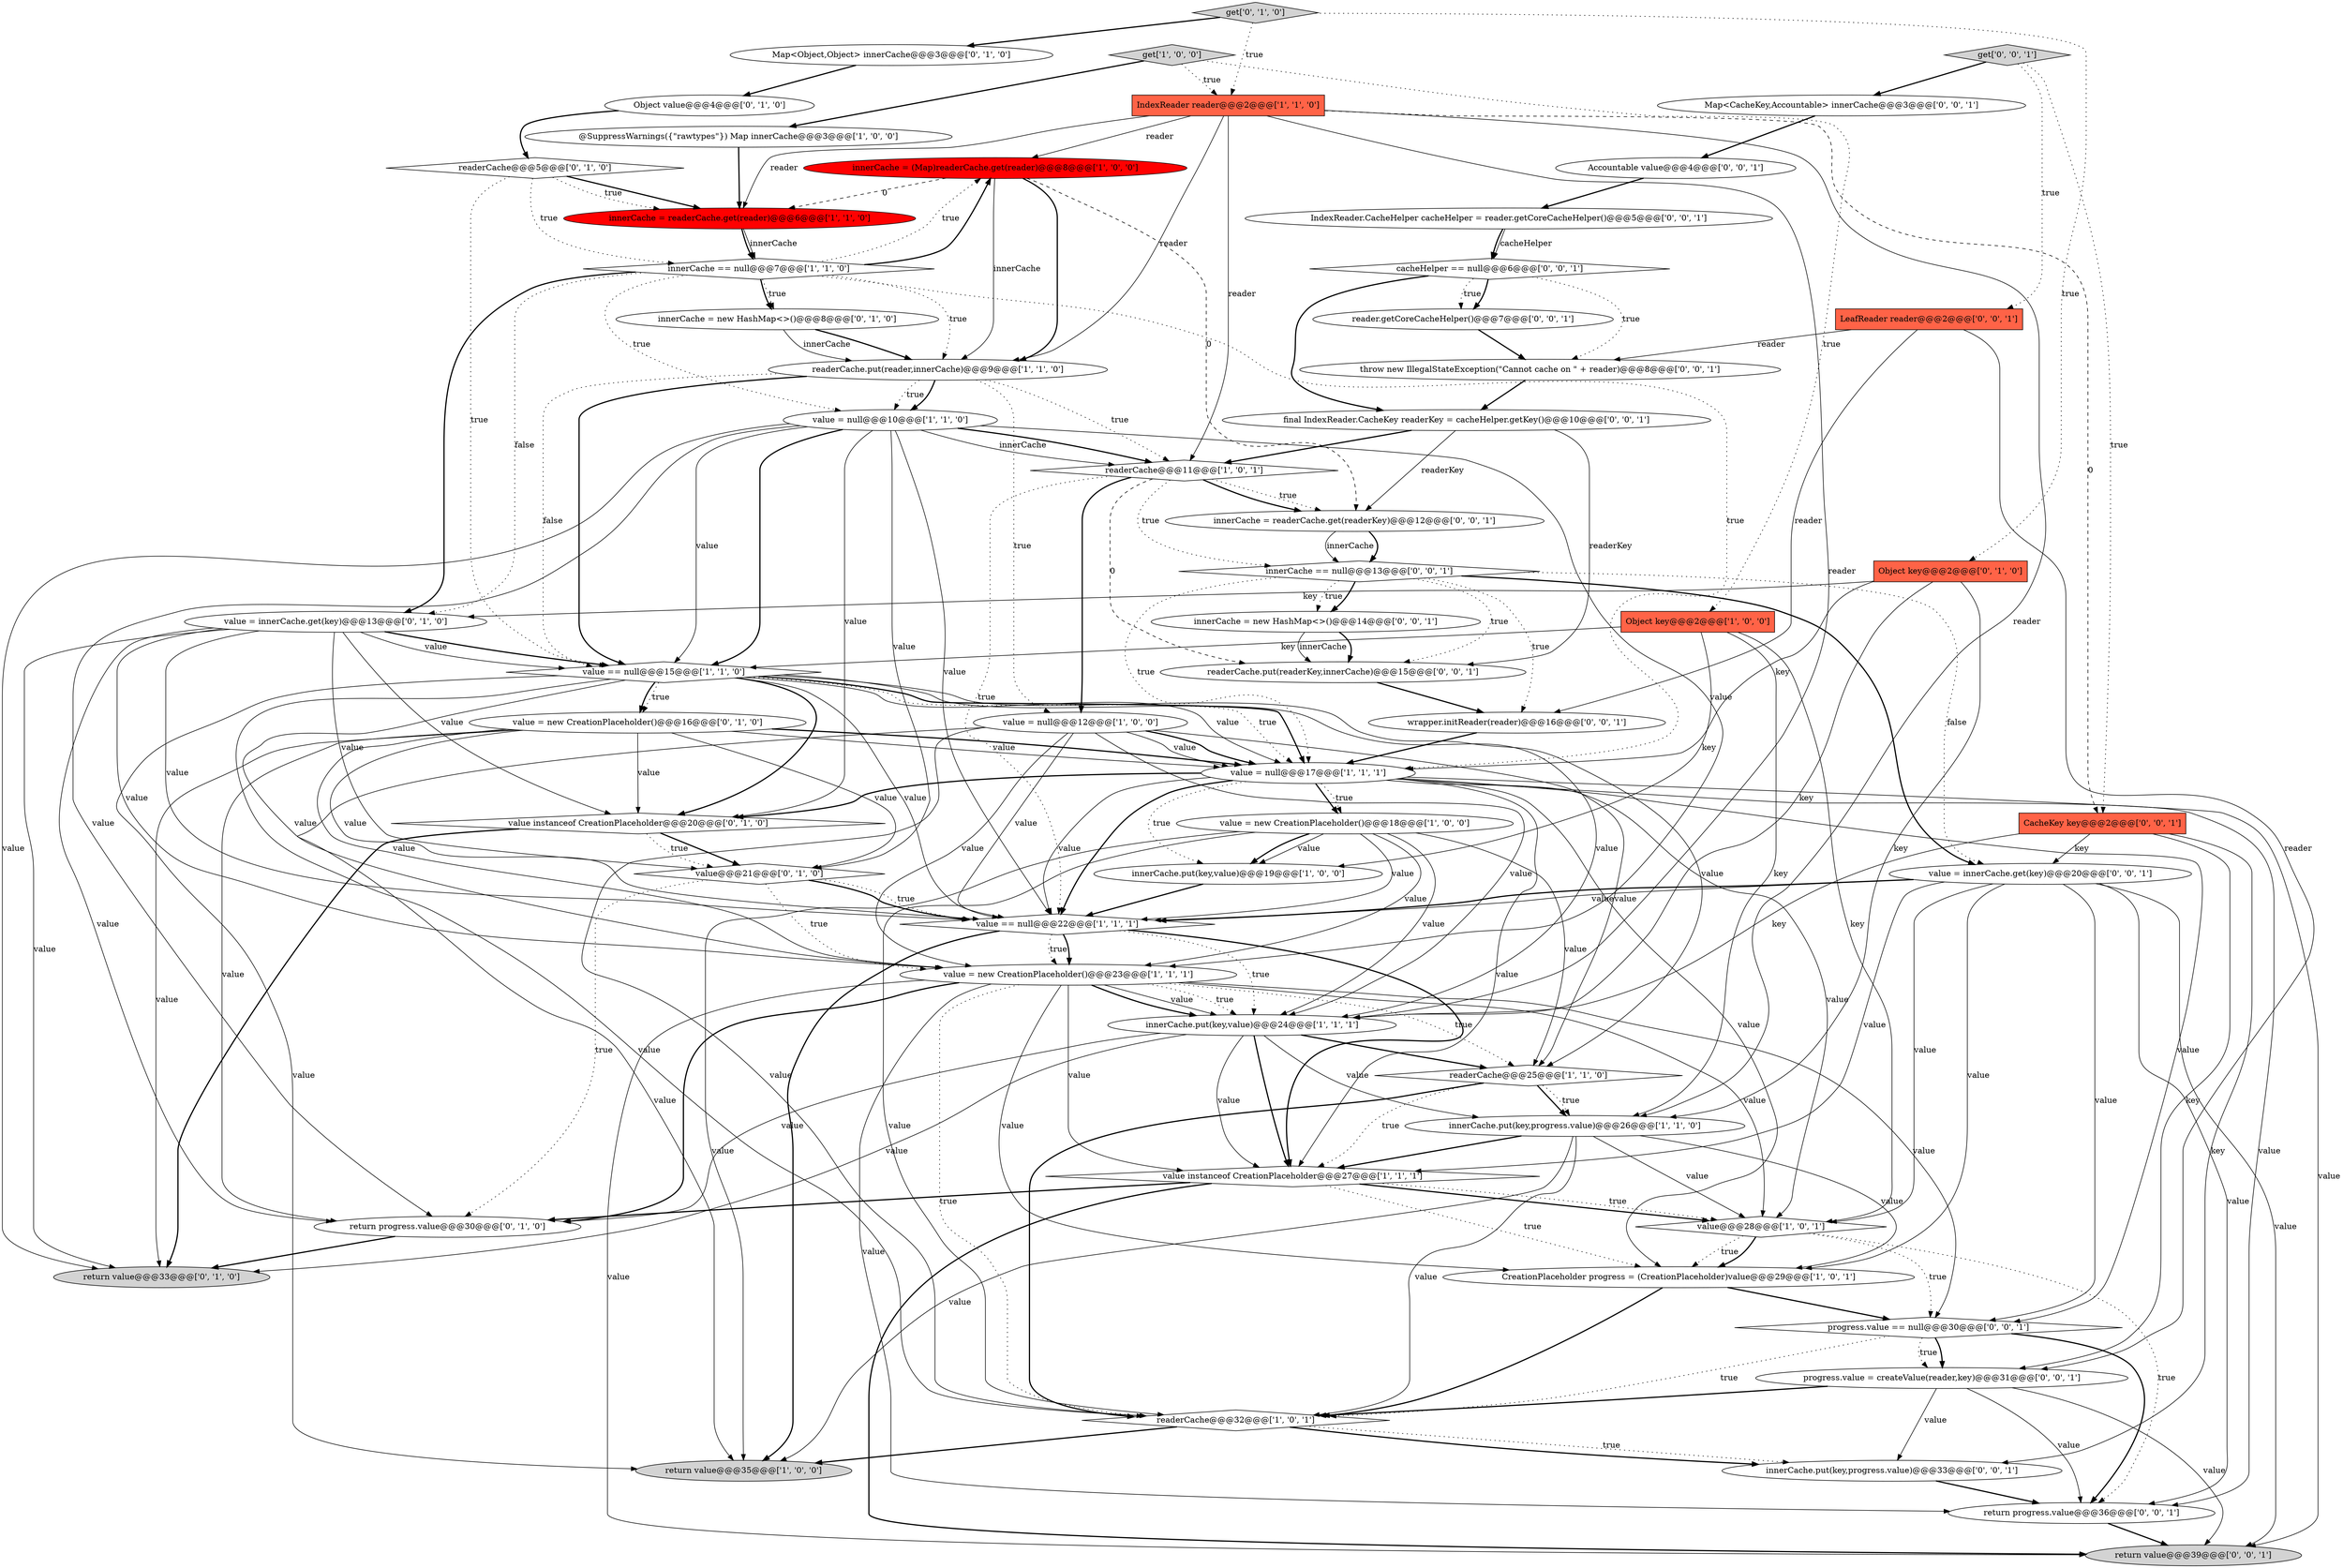 digraph {
17 [style = filled, label = "value instanceof CreationPlaceholder@@@27@@@['1', '1', '1']", fillcolor = white, shape = diamond image = "AAA0AAABBB1BBB"];
42 [style = filled, label = "LeafReader reader@@@2@@@['0', '0', '1']", fillcolor = tomato, shape = box image = "AAA0AAABBB3BBB"];
24 [style = filled, label = "value == null@@@22@@@['1', '1', '1']", fillcolor = white, shape = diamond image = "AAA0AAABBB1BBB"];
1 [style = filled, label = "value == null@@@15@@@['1', '1', '0']", fillcolor = white, shape = diamond image = "AAA0AAABBB1BBB"];
37 [style = filled, label = "progress.value == null@@@30@@@['0', '0', '1']", fillcolor = white, shape = diamond image = "AAA0AAABBB3BBB"];
13 [style = filled, label = "value = new CreationPlaceholder()@@@18@@@['1', '0', '0']", fillcolor = white, shape = ellipse image = "AAA0AAABBB1BBB"];
6 [style = filled, label = "readerCache.put(reader,innerCache)@@@9@@@['1', '1', '0']", fillcolor = white, shape = ellipse image = "AAA0AAABBB1BBB"];
0 [style = filled, label = "innerCache.put(key,progress.value)@@@26@@@['1', '1', '0']", fillcolor = white, shape = ellipse image = "AAA0AAABBB1BBB"];
41 [style = filled, label = "final IndexReader.CacheKey readerKey = cacheHelper.getKey()@@@10@@@['0', '0', '1']", fillcolor = white, shape = ellipse image = "AAA0AAABBB3BBB"];
27 [style = filled, label = "Object key@@@2@@@['0', '1', '0']", fillcolor = tomato, shape = box image = "AAA0AAABBB2BBB"];
18 [style = filled, label = "IndexReader reader@@@2@@@['1', '1', '0']", fillcolor = tomato, shape = box image = "AAA0AAABBB1BBB"];
33 [style = filled, label = "return progress.value@@@30@@@['0', '1', '0']", fillcolor = white, shape = ellipse image = "AAA0AAABBB2BBB"];
7 [style = filled, label = "CreationPlaceholder progress = (CreationPlaceholder)value@@@29@@@['1', '0', '1']", fillcolor = white, shape = ellipse image = "AAA0AAABBB1BBB"];
2 [style = filled, label = "@SuppressWarnings({\"rawtypes\"}) Map innerCache@@@3@@@['1', '0', '0']", fillcolor = white, shape = ellipse image = "AAA0AAABBB1BBB"];
12 [style = filled, label = "innerCache.put(key,value)@@@24@@@['1', '1', '1']", fillcolor = white, shape = ellipse image = "AAA0AAABBB1BBB"];
56 [style = filled, label = "CacheKey key@@@2@@@['0', '0', '1']", fillcolor = tomato, shape = box image = "AAA0AAABBB3BBB"];
29 [style = filled, label = "innerCache = new HashMap<>()@@@8@@@['0', '1', '0']", fillcolor = white, shape = ellipse image = "AAA0AAABBB2BBB"];
35 [style = filled, label = "value instanceof CreationPlaceholder@@@20@@@['0', '1', '0']", fillcolor = white, shape = diamond image = "AAA0AAABBB2BBB"];
11 [style = filled, label = "Object key@@@2@@@['1', '0', '0']", fillcolor = tomato, shape = box image = "AAA0AAABBB1BBB"];
52 [style = filled, label = "Map<CacheKey,Accountable> innerCache@@@3@@@['0', '0', '1']", fillcolor = white, shape = ellipse image = "AAA0AAABBB3BBB"];
31 [style = filled, label = "Object value@@@4@@@['0', '1', '0']", fillcolor = white, shape = ellipse image = "AAA0AAABBB2BBB"];
23 [style = filled, label = "innerCache = (Map)readerCache.get(reader)@@@8@@@['1', '0', '0']", fillcolor = red, shape = ellipse image = "AAA1AAABBB1BBB"];
39 [style = filled, label = "value = innerCache.get(key)@@@20@@@['0', '0', '1']", fillcolor = white, shape = ellipse image = "AAA0AAABBB3BBB"];
49 [style = filled, label = "innerCache.put(key,progress.value)@@@33@@@['0', '0', '1']", fillcolor = white, shape = ellipse image = "AAA0AAABBB3BBB"];
9 [style = filled, label = "readerCache@@@32@@@['1', '0', '1']", fillcolor = white, shape = diamond image = "AAA0AAABBB1BBB"];
16 [style = filled, label = "readerCache@@@25@@@['1', '1', '0']", fillcolor = white, shape = diamond image = "AAA0AAABBB1BBB"];
22 [style = filled, label = "value = null@@@17@@@['1', '1', '1']", fillcolor = white, shape = ellipse image = "AAA0AAABBB1BBB"];
34 [style = filled, label = "value = new CreationPlaceholder()@@@16@@@['0', '1', '0']", fillcolor = white, shape = ellipse image = "AAA0AAABBB2BBB"];
54 [style = filled, label = "innerCache = readerCache.get(readerKey)@@@12@@@['0', '0', '1']", fillcolor = white, shape = ellipse image = "AAA0AAABBB3BBB"];
26 [style = filled, label = "Map<Object,Object> innerCache@@@3@@@['0', '1', '0']", fillcolor = white, shape = ellipse image = "AAA0AAABBB2BBB"];
45 [style = filled, label = "return value@@@39@@@['0', '0', '1']", fillcolor = lightgray, shape = ellipse image = "AAA0AAABBB3BBB"];
20 [style = filled, label = "innerCache = readerCache.get(reader)@@@6@@@['1', '1', '0']", fillcolor = red, shape = ellipse image = "AAA1AAABBB1BBB"];
57 [style = filled, label = "get['0', '0', '1']", fillcolor = lightgray, shape = diamond image = "AAA0AAABBB3BBB"];
4 [style = filled, label = "readerCache@@@11@@@['1', '0', '1']", fillcolor = white, shape = diamond image = "AAA0AAABBB1BBB"];
40 [style = filled, label = "IndexReader.CacheHelper cacheHelper = reader.getCoreCacheHelper()@@@5@@@['0', '0', '1']", fillcolor = white, shape = ellipse image = "AAA0AAABBB3BBB"];
47 [style = filled, label = "wrapper.initReader(reader)@@@16@@@['0', '0', '1']", fillcolor = white, shape = ellipse image = "AAA0AAABBB3BBB"];
14 [style = filled, label = "value = new CreationPlaceholder()@@@23@@@['1', '1', '1']", fillcolor = white, shape = ellipse image = "AAA0AAABBB1BBB"];
36 [style = filled, label = "return value@@@33@@@['0', '1', '0']", fillcolor = lightgray, shape = ellipse image = "AAA0AAABBB2BBB"];
19 [style = filled, label = "get['1', '0', '0']", fillcolor = lightgray, shape = diamond image = "AAA0AAABBB1BBB"];
51 [style = filled, label = "reader.getCoreCacheHelper()@@@7@@@['0', '0', '1']", fillcolor = white, shape = ellipse image = "AAA0AAABBB3BBB"];
3 [style = filled, label = "value = null@@@12@@@['1', '0', '0']", fillcolor = white, shape = ellipse image = "AAA0AAABBB1BBB"];
32 [style = filled, label = "get['0', '1', '0']", fillcolor = lightgray, shape = diamond image = "AAA0AAABBB2BBB"];
15 [style = filled, label = "value = null@@@10@@@['1', '1', '0']", fillcolor = white, shape = ellipse image = "AAA0AAABBB1BBB"];
46 [style = filled, label = "throw new IllegalStateException(\"Cannot cache on \" + reader)@@@8@@@['0', '0', '1']", fillcolor = white, shape = ellipse image = "AAA0AAABBB3BBB"];
55 [style = filled, label = "innerCache == null@@@13@@@['0', '0', '1']", fillcolor = white, shape = diamond image = "AAA0AAABBB3BBB"];
38 [style = filled, label = "Accountable value@@@4@@@['0', '0', '1']", fillcolor = white, shape = ellipse image = "AAA0AAABBB3BBB"];
50 [style = filled, label = "innerCache = new HashMap<>()@@@14@@@['0', '0', '1']", fillcolor = white, shape = ellipse image = "AAA0AAABBB3BBB"];
8 [style = filled, label = "innerCache == null@@@7@@@['1', '1', '0']", fillcolor = white, shape = diamond image = "AAA0AAABBB1BBB"];
30 [style = filled, label = "readerCache@@@5@@@['0', '1', '0']", fillcolor = white, shape = diamond image = "AAA0AAABBB2BBB"];
44 [style = filled, label = "readerCache.put(readerKey,innerCache)@@@15@@@['0', '0', '1']", fillcolor = white, shape = ellipse image = "AAA0AAABBB3BBB"];
53 [style = filled, label = "cacheHelper == null@@@6@@@['0', '0', '1']", fillcolor = white, shape = diamond image = "AAA0AAABBB3BBB"];
48 [style = filled, label = "progress.value = createValue(reader,key)@@@31@@@['0', '0', '1']", fillcolor = white, shape = ellipse image = "AAA0AAABBB3BBB"];
10 [style = filled, label = "value@@@28@@@['1', '0', '1']", fillcolor = white, shape = diamond image = "AAA0AAABBB1BBB"];
28 [style = filled, label = "value@@@21@@@['0', '1', '0']", fillcolor = white, shape = diamond image = "AAA0AAABBB2BBB"];
25 [style = filled, label = "value = innerCache.get(key)@@@13@@@['0', '1', '0']", fillcolor = white, shape = ellipse image = "AAA0AAABBB2BBB"];
43 [style = filled, label = "return progress.value@@@36@@@['0', '0', '1']", fillcolor = white, shape = ellipse image = "AAA0AAABBB3BBB"];
5 [style = filled, label = "return value@@@35@@@['1', '0', '0']", fillcolor = lightgray, shape = ellipse image = "AAA0AAABBB1BBB"];
21 [style = filled, label = "innerCache.put(key,value)@@@19@@@['1', '0', '0']", fillcolor = white, shape = ellipse image = "AAA0AAABBB1BBB"];
54->55 [style = bold, label=""];
24->12 [style = dotted, label="true"];
53->46 [style = dotted, label="true"];
16->0 [style = bold, label=""];
23->20 [style = dashed, label="0"];
25->1 [style = bold, label=""];
18->0 [style = solid, label="reader"];
1->16 [style = solid, label="value"];
3->14 [style = solid, label="value"];
30->20 [style = bold, label=""];
50->44 [style = bold, label=""];
16->17 [style = dotted, label="true"];
28->14 [style = dotted, label="true"];
20->8 [style = solid, label="innerCache"];
15->1 [style = solid, label="value"];
17->45 [style = bold, label=""];
39->24 [style = bold, label=""];
21->24 [style = bold, label=""];
25->28 [style = solid, label="value"];
34->24 [style = solid, label="value"];
12->17 [style = solid, label="value"];
13->24 [style = solid, label="value"];
34->36 [style = solid, label="value"];
1->34 [style = dotted, label="true"];
1->24 [style = solid, label="value"];
14->17 [style = solid, label="value"];
7->9 [style = bold, label=""];
47->22 [style = bold, label=""];
29->6 [style = bold, label=""];
37->43 [style = bold, label=""];
11->1 [style = solid, label="key"];
9->49 [style = dotted, label="true"];
19->11 [style = dotted, label="true"];
22->7 [style = solid, label="value"];
37->48 [style = bold, label=""];
53->41 [style = bold, label=""];
15->28 [style = solid, label="value"];
31->30 [style = bold, label=""];
24->17 [style = bold, label=""];
8->22 [style = dotted, label="true"];
9->5 [style = bold, label=""];
27->0 [style = solid, label="key"];
34->14 [style = solid, label="value"];
34->35 [style = solid, label="value"];
15->33 [style = solid, label="value"];
56->48 [style = solid, label="key"];
39->24 [style = solid, label="value"];
10->7 [style = dotted, label="true"];
4->24 [style = dotted, label="true"];
13->14 [style = solid, label="value"];
1->22 [style = solid, label="value"];
1->9 [style = solid, label="value"];
6->3 [style = dotted, label="true"];
14->37 [style = solid, label="value"];
44->47 [style = bold, label=""];
6->1 [style = dotted, label="false"];
16->9 [style = bold, label=""];
22->13 [style = bold, label=""];
3->16 [style = solid, label="value"];
41->44 [style = solid, label="readerKey"];
6->15 [style = dotted, label="true"];
14->12 [style = solid, label="value"];
37->48 [style = dotted, label="true"];
4->3 [style = bold, label=""];
39->37 [style = solid, label="value"];
2->20 [style = bold, label=""];
15->36 [style = solid, label="value"];
14->7 [style = solid, label="value"];
8->23 [style = bold, label=""];
14->12 [style = dotted, label="true"];
53->51 [style = dotted, label="true"];
14->10 [style = solid, label="value"];
0->17 [style = bold, label=""];
10->43 [style = dotted, label="true"];
1->22 [style = dotted, label="true"];
7->37 [style = bold, label=""];
41->4 [style = bold, label=""];
8->23 [style = dotted, label="true"];
56->39 [style = solid, label="key"];
1->35 [style = bold, label=""];
48->43 [style = solid, label="value"];
19->2 [style = bold, label=""];
15->14 [style = solid, label="value"];
11->21 [style = solid, label="key"];
54->55 [style = solid, label="innerCache"];
13->16 [style = solid, label="value"];
39->43 [style = solid, label="value"];
10->7 [style = bold, label=""];
32->26 [style = bold, label=""];
37->9 [style = dotted, label="true"];
46->41 [style = bold, label=""];
3->22 [style = solid, label="value"];
24->5 [style = bold, label=""];
43->45 [style = bold, label=""];
12->0 [style = solid, label="value"];
35->28 [style = bold, label=""];
11->0 [style = solid, label="key"];
55->22 [style = dotted, label="true"];
56->12 [style = solid, label="key"];
39->7 [style = solid, label="value"];
20->8 [style = bold, label=""];
28->24 [style = dotted, label="true"];
42->47 [style = solid, label="reader"];
33->36 [style = bold, label=""];
22->13 [style = dotted, label="true"];
22->24 [style = solid, label="value"];
0->10 [style = solid, label="value"];
28->24 [style = bold, label=""];
29->6 [style = solid, label="innerCache"];
8->29 [style = dotted, label="true"];
55->44 [style = dotted, label="true"];
15->4 [style = solid, label="innerCache"];
57->42 [style = dotted, label="true"];
25->1 [style = solid, label="value"];
27->12 [style = solid, label="key"];
55->39 [style = dotted, label="false"];
4->44 [style = dashed, label="0"];
0->7 [style = solid, label="value"];
55->50 [style = dotted, label="true"];
25->14 [style = solid, label="value"];
22->21 [style = dotted, label="true"];
17->10 [style = bold, label=""];
32->18 [style = dotted, label="true"];
34->22 [style = solid, label="value"];
56->49 [style = solid, label="key"];
18->4 [style = solid, label="reader"];
40->53 [style = bold, label=""];
8->25 [style = dotted, label="false"];
11->10 [style = solid, label="key"];
12->36 [style = solid, label="value"];
12->17 [style = bold, label=""];
19->18 [style = dotted, label="true"];
8->15 [style = dotted, label="true"];
13->21 [style = solid, label="value"];
22->43 [style = solid, label="value"];
18->23 [style = solid, label="reader"];
1->14 [style = solid, label="value"];
4->54 [style = dotted, label="true"];
39->45 [style = solid, label="value"];
55->47 [style = dotted, label="true"];
48->45 [style = solid, label="value"];
55->39 [style = bold, label=""];
6->15 [style = bold, label=""];
1->12 [style = solid, label="value"];
4->54 [style = bold, label=""];
15->35 [style = solid, label="value"];
14->16 [style = dotted, label="true"];
3->24 [style = solid, label="value"];
6->1 [style = bold, label=""];
26->31 [style = bold, label=""];
1->34 [style = bold, label=""];
18->12 [style = solid, label="reader"];
1->5 [style = solid, label="value"];
8->6 [style = dotted, label="true"];
25->36 [style = solid, label="value"];
30->20 [style = dotted, label="true"];
23->6 [style = bold, label=""];
27->25 [style = solid, label="key"];
22->37 [style = solid, label="value"];
3->12 [style = solid, label="value"];
34->28 [style = solid, label="value"];
48->49 [style = solid, label="value"];
40->53 [style = solid, label="cacheHelper"];
30->8 [style = dotted, label="true"];
55->50 [style = bold, label=""];
3->5 [style = solid, label="value"];
9->49 [style = bold, label=""];
13->12 [style = solid, label="value"];
22->35 [style = bold, label=""];
38->40 [style = bold, label=""];
25->24 [style = solid, label="value"];
14->43 [style = solid, label="value"];
10->37 [style = dotted, label="true"];
15->1 [style = bold, label=""];
30->1 [style = dotted, label="true"];
18->56 [style = dashed, label="0"];
24->14 [style = dotted, label="true"];
53->51 [style = bold, label=""];
18->20 [style = solid, label="reader"];
28->33 [style = dotted, label="true"];
23->6 [style = solid, label="innerCache"];
0->5 [style = solid, label="value"];
42->48 [style = solid, label="reader"];
50->44 [style = solid, label="innerCache"];
52->38 [style = bold, label=""];
48->9 [style = bold, label=""];
25->35 [style = solid, label="value"];
17->33 [style = bold, label=""];
12->16 [style = bold, label=""];
3->22 [style = bold, label=""];
15->24 [style = solid, label="value"];
51->46 [style = bold, label=""];
34->33 [style = solid, label="value"];
41->54 [style = solid, label="readerKey"];
14->33 [style = bold, label=""];
49->43 [style = bold, label=""];
34->22 [style = bold, label=""];
24->14 [style = bold, label=""];
1->22 [style = bold, label=""];
57->52 [style = bold, label=""];
14->45 [style = solid, label="value"];
39->17 [style = solid, label="value"];
13->9 [style = solid, label="value"];
17->10 [style = dotted, label="true"];
12->33 [style = solid, label="value"];
3->9 [style = solid, label="value"];
32->27 [style = dotted, label="true"];
23->54 [style = dashed, label="0"];
13->5 [style = solid, label="value"];
22->45 [style = solid, label="value"];
6->4 [style = dotted, label="true"];
16->0 [style = dotted, label="true"];
14->12 [style = bold, label=""];
22->10 [style = solid, label="value"];
15->4 [style = bold, label=""];
35->28 [style = dotted, label="true"];
22->17 [style = solid, label="value"];
17->7 [style = dotted, label="true"];
27->22 [style = solid, label="key"];
14->9 [style = dotted, label="true"];
22->24 [style = bold, label=""];
35->36 [style = bold, label=""];
13->21 [style = bold, label=""];
18->6 [style = solid, label="reader"];
8->25 [style = bold, label=""];
8->29 [style = bold, label=""];
39->10 [style = solid, label="value"];
42->46 [style = solid, label="reader"];
0->9 [style = solid, label="value"];
25->33 [style = solid, label="value"];
4->55 [style = dotted, label="true"];
57->56 [style = dotted, label="true"];
}
